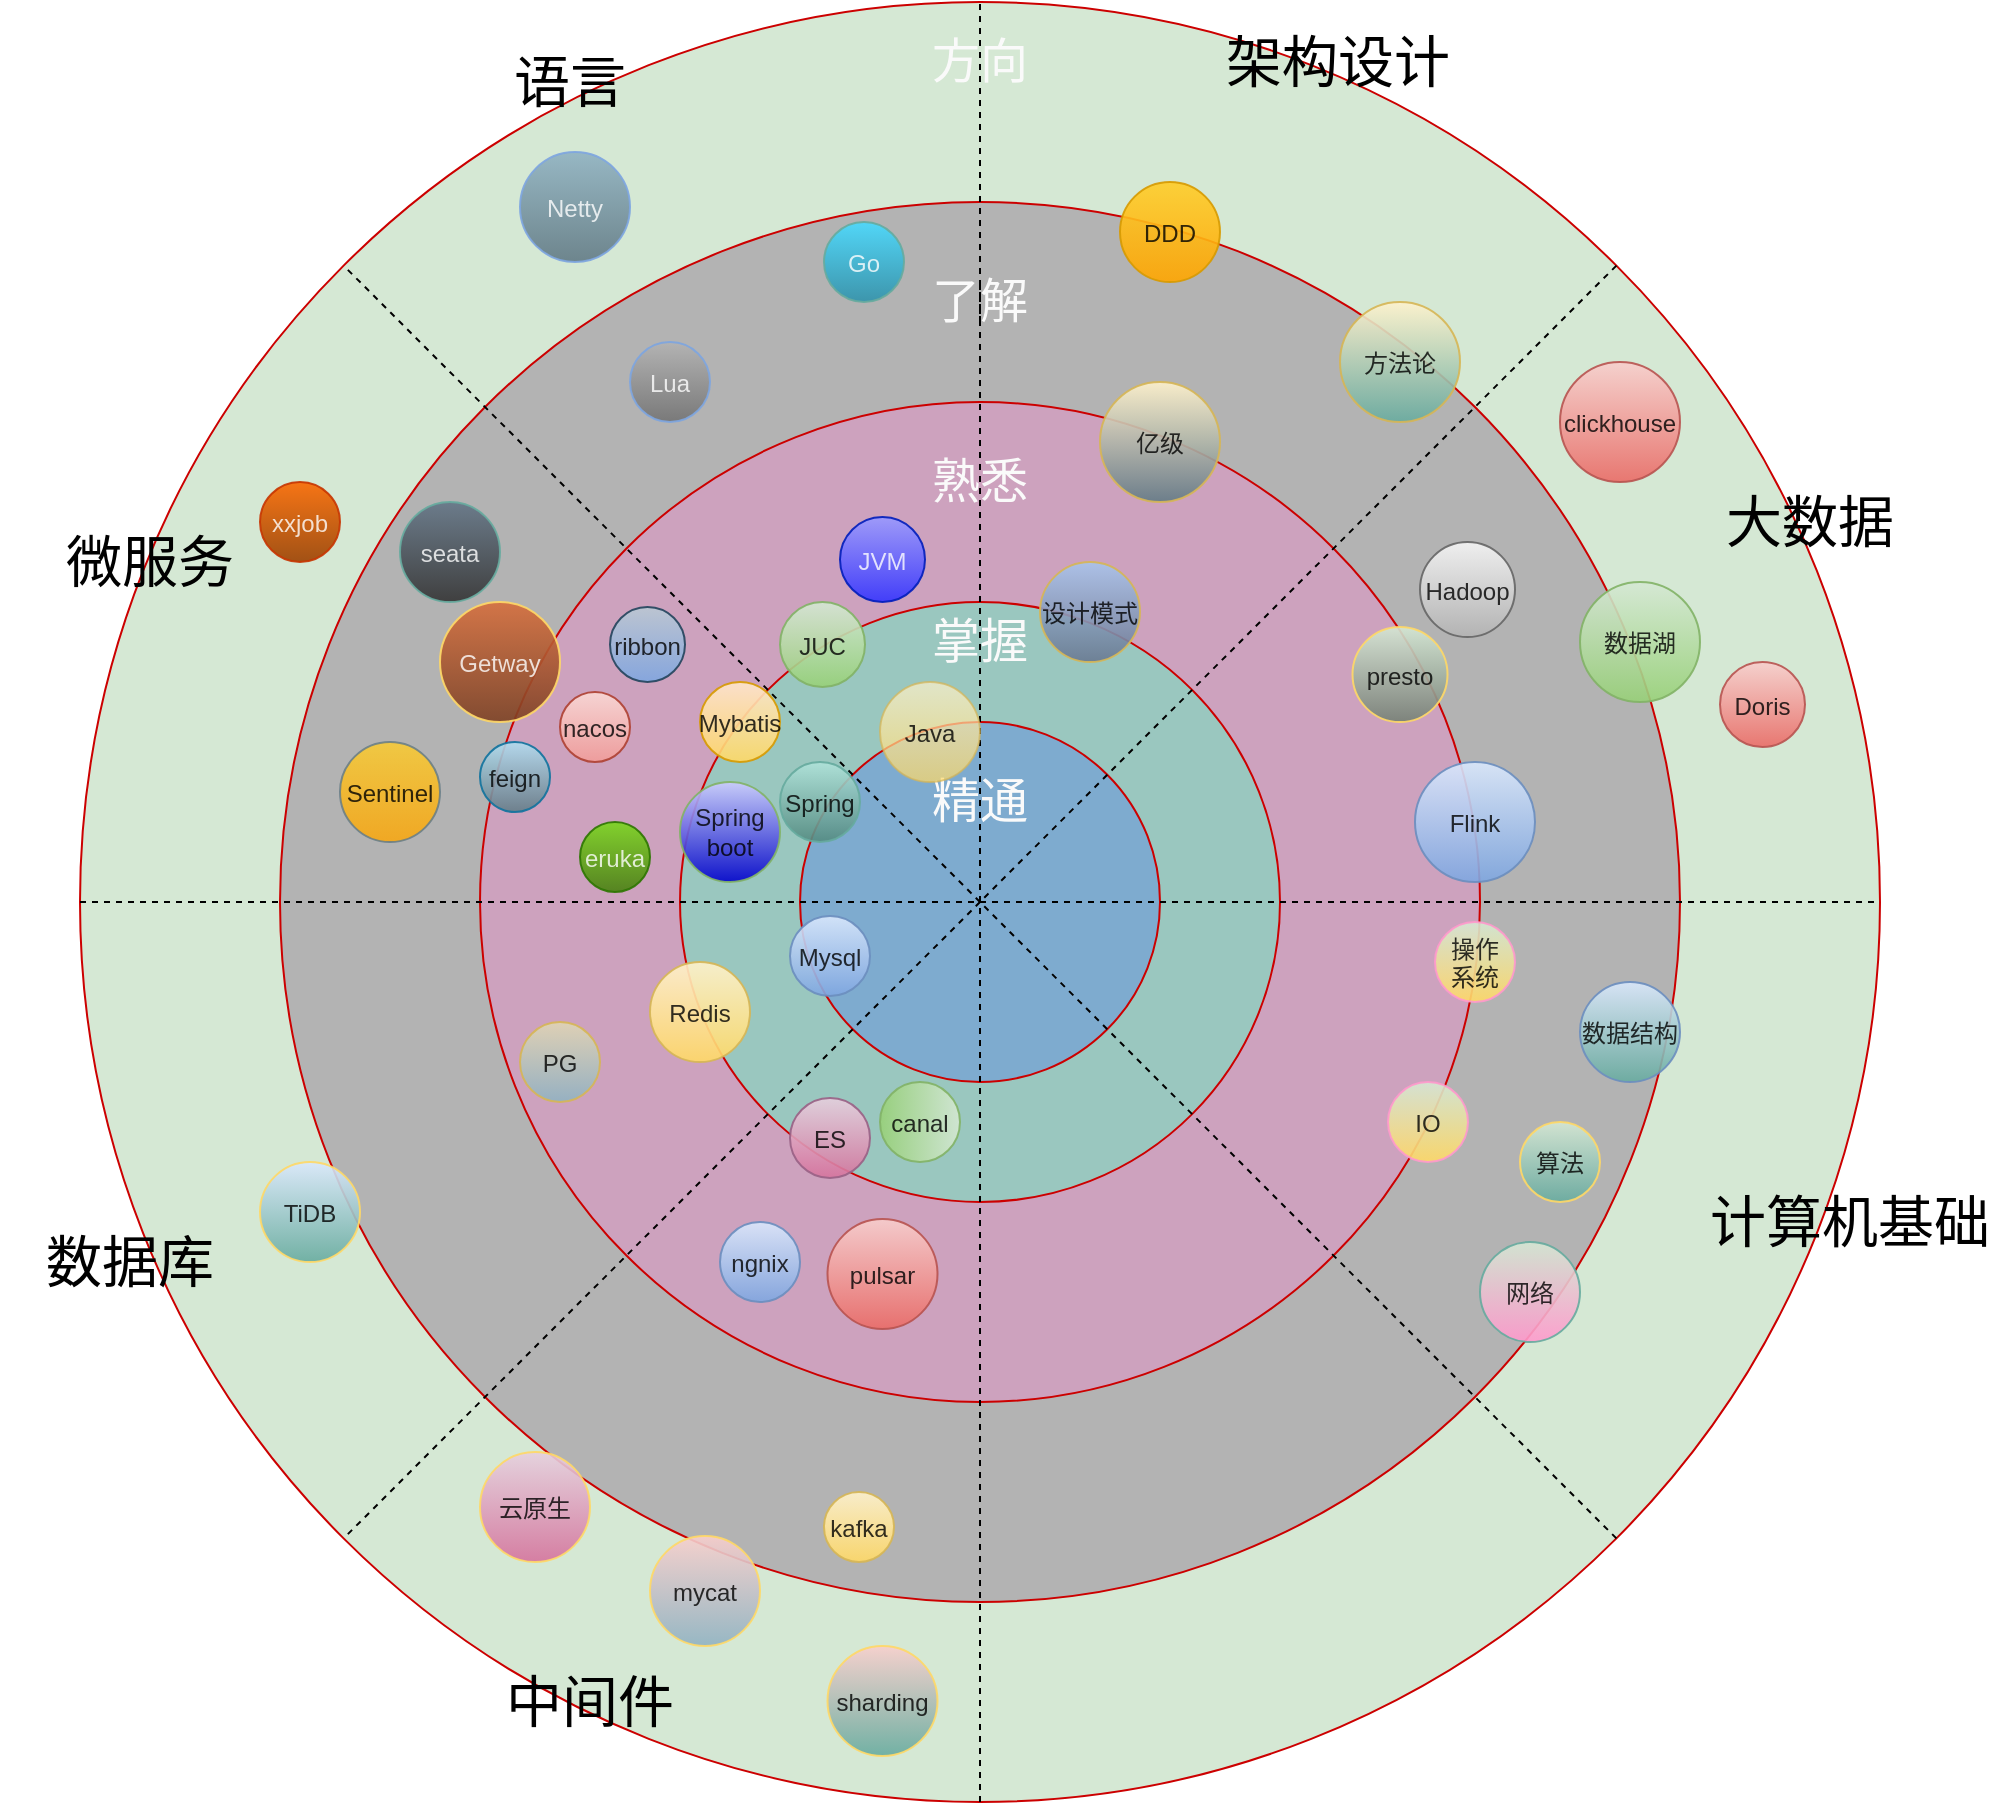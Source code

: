 <mxfile version="14.9.6" type="device"><diagram id="8foExrAY9KcWHvkDPbok" name="第 1 页"><mxGraphModel dx="2489" dy="2025" grid="1" gridSize="10" guides="1" tooltips="1" connect="1" arrows="1" fold="1" page="1" pageScale="1" pageWidth="827" pageHeight="1169" math="0" shadow="0"><root><mxCell id="0"/><mxCell id="1" parent="0"/><mxCell id="8k-0KubLk6r7ZFgnLAVF-6" value="" style="ellipse;whiteSpace=wrap;html=1;aspect=fixed;fillColor=#D5E8D4;strokeColor=#CC0000;" parent="1" vertex="1"><mxGeometry x="-140" y="-210" width="900" height="900" as="geometry"/></mxCell><mxCell id="8k-0KubLk6r7ZFgnLAVF-5" value="" style="ellipse;whiteSpace=wrap;html=1;aspect=fixed;fillColor=#B3B3B3;strokeColor=#CC0000;" parent="1" vertex="1"><mxGeometry x="-40" y="-110" width="700" height="700" as="geometry"/></mxCell><mxCell id="8k-0KubLk6r7ZFgnLAVF-4" value="" style="ellipse;whiteSpace=wrap;html=1;aspect=fixed;fillColor=#CDA2BE;strokeColor=#CC0000;" parent="1" vertex="1"><mxGeometry x="60" y="-10" width="500" height="500" as="geometry"/></mxCell><mxCell id="8k-0KubLk6r7ZFgnLAVF-3" value="" style="ellipse;whiteSpace=wrap;html=1;aspect=fixed;fillColor=#9AC7BF;strokeColor=#CC0000;" parent="1" vertex="1"><mxGeometry x="160" y="90" width="300" height="300" as="geometry"/></mxCell><mxCell id="8k-0KubLk6r7ZFgnLAVF-2" value="" style="ellipse;whiteSpace=wrap;html=1;aspect=fixed;fillColor=#7EABCF;strokeColor=#CC0000;" parent="1" vertex="1"><mxGeometry x="220" y="150" width="180" height="180" as="geometry"/></mxCell><mxCell id="8k-0KubLk6r7ZFgnLAVF-8" value="" style="endArrow=none;dashed=1;html=1;entryX=0.5;entryY=0;entryDx=0;entryDy=0;exitX=0.5;exitY=1;exitDx=0;exitDy=0;" parent="1" source="8k-0KubLk6r7ZFgnLAVF-16" target="8k-0KubLk6r7ZFgnLAVF-6" edge="1"><mxGeometry width="50" height="50" relative="1" as="geometry"><mxPoint x="310" y="710" as="sourcePoint"/><mxPoint x="330" y="220" as="targetPoint"/></mxGeometry></mxCell><mxCell id="8k-0KubLk6r7ZFgnLAVF-9" value="" style="endArrow=none;dashed=1;html=1;exitX=0;exitY=0.5;exitDx=0;exitDy=0;entryX=1;entryY=0.5;entryDx=0;entryDy=0;" parent="1" source="8k-0KubLk6r7ZFgnLAVF-6" target="8k-0KubLk6r7ZFgnLAVF-6" edge="1"><mxGeometry width="50" height="50" relative="1" as="geometry"><mxPoint x="280" y="270" as="sourcePoint"/><mxPoint x="330" y="220" as="targetPoint"/></mxGeometry></mxCell><mxCell id="8k-0KubLk6r7ZFgnLAVF-10" value="" style="endArrow=none;dashed=1;html=1;entryX=0;entryY=0;entryDx=0;entryDy=0;exitX=1;exitY=1;exitDx=0;exitDy=0;" parent="1" source="8k-0KubLk6r7ZFgnLAVF-6" target="8k-0KubLk6r7ZFgnLAVF-6" edge="1"><mxGeometry width="50" height="50" relative="1" as="geometry"><mxPoint x="-360" y="20" as="sourcePoint"/><mxPoint x="-310" y="-30" as="targetPoint"/></mxGeometry></mxCell><mxCell id="8k-0KubLk6r7ZFgnLAVF-11" value="" style="endArrow=none;dashed=1;html=1;entryX=0;entryY=1;entryDx=0;entryDy=0;exitX=1;exitY=0;exitDx=0;exitDy=0;" parent="1" source="8k-0KubLk6r7ZFgnLAVF-6" target="8k-0KubLk6r7ZFgnLAVF-6" edge="1"><mxGeometry width="50" height="50" relative="1" as="geometry"><mxPoint x="-230" y="590" as="sourcePoint"/><mxPoint x="-180" y="540" as="targetPoint"/></mxGeometry></mxCell><mxCell id="8k-0KubLk6r7ZFgnLAVF-13" value="精通" style="text;html=1;strokeColor=none;fillColor=none;align=center;verticalAlign=middle;whiteSpace=wrap;rounded=0;fontSize=24;fontColor=#FAFAFA;" parent="1" vertex="1"><mxGeometry x="280" y="180" width="60" height="20" as="geometry"/></mxCell><mxCell id="8k-0KubLk6r7ZFgnLAVF-15" value="掌握" style="text;html=1;strokeColor=none;fillColor=none;align=center;verticalAlign=middle;whiteSpace=wrap;rounded=0;fontSize=24;fontColor=#FAFAFA;" parent="1" vertex="1"><mxGeometry x="280" y="100" width="60" height="20" as="geometry"/></mxCell><mxCell id="8k-0KubLk6r7ZFgnLAVF-16" value="了解" style="text;html=1;strokeColor=none;fillColor=none;align=center;verticalAlign=middle;whiteSpace=wrap;rounded=0;fontSize=24;fontColor=#FAFAFA;" parent="1" vertex="1"><mxGeometry x="280" y="-70" width="60" height="20" as="geometry"/></mxCell><mxCell id="8k-0KubLk6r7ZFgnLAVF-17" value="" style="endArrow=none;dashed=1;html=1;entryX=0.5;entryY=0;entryDx=0;entryDy=0;exitX=0.5;exitY=1;exitDx=0;exitDy=0;" parent="1" source="8k-0KubLk6r7ZFgnLAVF-6" target="8k-0KubLk6r7ZFgnLAVF-16" edge="1"><mxGeometry width="50" height="50" relative="1" as="geometry"><mxPoint x="310" y="690" as="sourcePoint"/><mxPoint x="310" y="-210.0" as="targetPoint"/></mxGeometry></mxCell><mxCell id="8k-0KubLk6r7ZFgnLAVF-19" value="熟悉" style="text;html=1;strokeColor=none;fillColor=none;align=center;verticalAlign=middle;whiteSpace=wrap;rounded=0;fontSize=24;fontColor=#FAFAFA;" parent="1" vertex="1"><mxGeometry x="280" y="20" width="60" height="20" as="geometry"/></mxCell><mxCell id="8k-0KubLk6r7ZFgnLAVF-20" value="方向" style="text;html=1;strokeColor=none;fillColor=none;align=center;verticalAlign=middle;whiteSpace=wrap;rounded=0;fontSize=24;fontColor=#FAFAFA;" parent="1" vertex="1"><mxGeometry x="280" y="-190" width="60" height="20" as="geometry"/></mxCell><mxCell id="8k-0KubLk6r7ZFgnLAVF-21" value="Java" style="ellipse;aspect=fixed;fillColor=#fff2cc;fontSize=12;strokeColor=#d6b656;textOpacity=80;shadow=0;sketch=0;opacity=70;gradientColor=#FFD966;" parent="1" vertex="1"><mxGeometry x="260" y="130" width="50" height="50" as="geometry"/></mxCell><mxCell id="8k-0KubLk6r7ZFgnLAVF-22" value="Mysql" style="ellipse;aspect=fixed;fillColor=#dae8fc;fontSize=12;strokeColor=#6c8ebf;textOpacity=80;shadow=0;sketch=0;opacity=90;gradientColor=#7EA6E0;" parent="1" vertex="1"><mxGeometry x="215" y="247" width="40" height="40" as="geometry"/></mxCell><mxCell id="8k-0KubLk6r7ZFgnLAVF-23" value="JUC" style="ellipse;aspect=fixed;fillColor=#d5e8d4;fontSize=12;strokeColor=#82b366;textOpacity=80;shadow=0;sketch=0;opacity=90;gradientColor=#97D077;" parent="1" vertex="1"><mxGeometry x="210" y="90" width="42.5" height="42.5" as="geometry"/></mxCell><mxCell id="8k-0KubLk6r7ZFgnLAVF-24" value="Spring" style="ellipse;aspect=fixed;fontSize=12;textOpacity=80;shadow=0;sketch=0;opacity=90;strokeColor=#67AB9F;fillColor=#B0E3DA;gradientColor=#538A80;" parent="1" vertex="1"><mxGeometry x="210" y="170" width="40" height="40" as="geometry"/></mxCell><mxCell id="8k-0KubLk6r7ZFgnLAVF-25" value="Mybatis" style="ellipse;aspect=fixed;fillColor=#ffe6cc;fontSize=12;strokeColor=#d79b00;textOpacity=80;shadow=0;sketch=0;opacity=90;gradientColor=#FFD966;" parent="1" vertex="1"><mxGeometry x="170" y="130" width="40" height="40" as="geometry"/></mxCell><mxCell id="8k-0KubLk6r7ZFgnLAVF-26" value="Redis" style="ellipse;aspect=fixed;fillColor=#fff2cc;fontSize=12;strokeColor=#d6b656;textOpacity=80;shadow=0;sketch=0;opacity=90;gradientColor=#ffd966;" parent="1" vertex="1"><mxGeometry x="145" y="270" width="50" height="50" as="geometry"/></mxCell><mxCell id="8k-0KubLk6r7ZFgnLAVF-27" value="Spring&#10;boot" style="ellipse;aspect=fixed;fontSize=12;strokeColor=#82b366;textOpacity=80;shadow=0;sketch=0;opacity=90;whiteSpace=wrap;fillColor=#CCCCFF;gradientColor=#0000CC;" parent="1" vertex="1"><mxGeometry x="160" y="180" width="50" height="50" as="geometry"/></mxCell><mxCell id="8k-0KubLk6r7ZFgnLAVF-29" value="ES" style="ellipse;aspect=fixed;fillColor=#e6d0de;fontSize=12;strokeColor=#996185;textOpacity=80;shadow=0;sketch=0;opacity=90;gradientColor=#d5739d;" parent="1" vertex="1"><mxGeometry x="215" y="338" width="40" height="40" as="geometry"/></mxCell><mxCell id="8k-0KubLk6r7ZFgnLAVF-30" value="微服务" style="text;html=1;strokeColor=none;fillColor=none;align=center;verticalAlign=middle;whiteSpace=wrap;rounded=0;shadow=0;sketch=0;fontSize=28;opacity=90;fontFamily=Comic Sans MS;" parent="1" vertex="1"><mxGeometry x="-180" y="50" width="150" height="40" as="geometry"/></mxCell><mxCell id="8k-0KubLk6r7ZFgnLAVF-32" value="数据库" style="text;html=1;strokeColor=none;fillColor=none;align=center;verticalAlign=middle;whiteSpace=wrap;rounded=0;shadow=0;sketch=0;fontSize=28;opacity=90;fontFamily=Comic Sans MS;" parent="1" vertex="1"><mxGeometry x="-160" y="400" width="90" height="40" as="geometry"/></mxCell><mxCell id="8k-0KubLk6r7ZFgnLAVF-33" value="中间件" style="text;html=1;strokeColor=none;fillColor=none;align=center;verticalAlign=middle;whiteSpace=wrap;rounded=0;shadow=0;sketch=0;fontSize=28;opacity=90;fontFamily=Comic Sans MS;" parent="1" vertex="1"><mxGeometry x="70" y="620" width="90" height="40" as="geometry"/></mxCell><mxCell id="8k-0KubLk6r7ZFgnLAVF-34" value="语言" style="text;html=1;strokeColor=none;fillColor=none;align=center;verticalAlign=middle;whiteSpace=wrap;rounded=0;shadow=0;sketch=0;fontSize=28;opacity=90;fontFamily=Comic Sans MS;" parent="1" vertex="1"><mxGeometry x="30" y="-190" width="150" height="40" as="geometry"/></mxCell><mxCell id="8k-0KubLk6r7ZFgnLAVF-35" value="JVM" style="ellipse;aspect=fixed;fontSize=12;strokeColor=#001DBC;textOpacity=80;shadow=0;sketch=0;opacity=90;fontColor=#ffffff;gradientColor=#3333FF;fillColor=#9999FF;" parent="1" vertex="1"><mxGeometry x="240" y="47.5" width="42.5" height="42.5" as="geometry"/></mxCell><mxCell id="8k-0KubLk6r7ZFgnLAVF-38" value="Getway" style="ellipse;aspect=fixed;fontSize=12;textOpacity=80;shadow=0;sketch=0;opacity=90;fontColor=#ffffff;gradientColor=#7D4023;fillColor=#D66E3C;strokeColor=#FFD966;" parent="1" vertex="1"><mxGeometry x="40" y="90" width="60" height="60" as="geometry"/></mxCell><mxCell id="8k-0KubLk6r7ZFgnLAVF-44" value="nacos" style="ellipse;aspect=fixed;fillColor=#fad9d5;fontSize=12;strokeColor=#ae4132;textOpacity=80;shadow=0;sketch=0;opacity=90;gradientColor=#F19C99;" parent="1" vertex="1"><mxGeometry x="100" y="135" width="35" height="35" as="geometry"/></mxCell><mxCell id="8k-0KubLk6r7ZFgnLAVF-46" value="eruka" style="ellipse;aspect=fixed;fontSize=12;strokeColor=#2D7600;textOpacity=80;shadow=0;sketch=0;opacity=90;fontColor=#ffffff;fillColor=#7AD61D;gradientColor=#498011;" parent="1" vertex="1"><mxGeometry x="110" y="200" width="35" height="35" as="geometry"/></mxCell><mxCell id="8k-0KubLk6r7ZFgnLAVF-47" value="ribbon" style="ellipse;aspect=fixed;fillColor=#bac8d3;fontSize=12;strokeColor=#23445d;textOpacity=80;shadow=0;sketch=0;opacity=90;gradientColor=#7EA6E0;" parent="1" vertex="1"><mxGeometry x="125" y="92.5" width="37.5" height="37.5" as="geometry"/></mxCell><mxCell id="8k-0KubLk6r7ZFgnLAVF-48" value="feign" style="ellipse;aspect=fixed;fontSize=12;strokeColor=#10739e;textOpacity=80;shadow=0;sketch=0;opacity=90;fillColor=#B1DDF0;gradientColor=#647C87;" parent="1" vertex="1"><mxGeometry x="60" y="160" width="35" height="35" as="geometry"/></mxCell><mxCell id="8k-0KubLk6r7ZFgnLAVF-49" value="Sentinel" style="ellipse;aspect=fixed;fillColor=#ffcd28;fontSize=12;textOpacity=80;shadow=0;sketch=0;opacity=80;gradientColor=#ffa500;strokeColor=#627A85;" parent="1" vertex="1"><mxGeometry x="-10" y="160" width="50" height="50" as="geometry"/></mxCell><mxCell id="8k-0KubLk6r7ZFgnLAVF-50" value="seata" style="ellipse;aspect=fixed;fillColor=#647687;fontSize=12;textOpacity=80;shadow=0;sketch=0;opacity=90;fontColor=#ffffff;gradientColor=#333333;strokeColor=#67AB9F;" parent="1" vertex="1"><mxGeometry x="20" y="40" width="50" height="50" as="geometry"/></mxCell><mxCell id="8k-0KubLk6r7ZFgnLAVF-51" value="xxjob" style="ellipse;aspect=fixed;fontSize=12;strokeColor=#C73500;textOpacity=80;shadow=0;sketch=0;opacity=90;fontColor=#ffffff;fillColor=#FA6800;gradientColor=#9C4100;" parent="1" vertex="1"><mxGeometry x="-50" y="30" width="40" height="40" as="geometry"/></mxCell><mxCell id="8k-0KubLk6r7ZFgnLAVF-52" value="pulsar" style="ellipse;aspect=fixed;fillColor=#f8cecc;fontSize=12;strokeColor=#b85450;textOpacity=80;shadow=0;sketch=0;opacity=90;gradientColor=#ea6b66;" parent="1" vertex="1"><mxGeometry x="233.75" y="398.5" width="55" height="55" as="geometry"/></mxCell><mxCell id="8k-0KubLk6r7ZFgnLAVF-53" value="kafka" style="ellipse;aspect=fixed;fillColor=#fff2cc;fontSize=12;strokeColor=#d6b656;textOpacity=80;shadow=0;sketch=0;opacity=90;gradientColor=#ffd966;" parent="1" vertex="1"><mxGeometry x="232" y="535" width="35" height="35" as="geometry"/></mxCell><mxCell id="8k-0KubLk6r7ZFgnLAVF-54" value="canal" style="ellipse;aspect=fixed;fillColor=#d5e8d4;fontSize=12;strokeColor=#82b366;textOpacity=80;shadow=0;sketch=0;opacity=90;gradientColor=#97d077;direction=south;" parent="1" vertex="1"><mxGeometry x="260" y="330" width="40" height="40" as="geometry"/></mxCell><mxCell id="8k-0KubLk6r7ZFgnLAVF-55" value="ngnix" style="ellipse;aspect=fixed;fillColor=#dae8fc;fontSize=12;strokeColor=#6c8ebf;textOpacity=80;shadow=0;sketch=0;opacity=90;gradientColor=#7ea6e0;" parent="1" vertex="1"><mxGeometry x="180" y="400" width="40" height="40" as="geometry"/></mxCell><mxCell id="8k-0KubLk6r7ZFgnLAVF-56" value="Go" style="ellipse;aspect=fixed;fontSize=12;textOpacity=80;shadow=0;sketch=0;opacity=90;fontColor=#ffffff;fillColor=#47DAFF;gradientColor=#3092AB;strokeColor=#67AB9F;" parent="1" vertex="1"><mxGeometry x="232" y="-100" width="40" height="40" as="geometry"/></mxCell><mxCell id="8k-0KubLk6r7ZFgnLAVF-57" value="Lua" style="ellipse;aspect=fixed;fontSize=12;textOpacity=80;shadow=0;sketch=0;opacity=90;fontColor=#ffffff;fillColor=#B3B3B3;gradientColor=#737373;strokeColor=#7EA6E0;" parent="1" vertex="1"><mxGeometry x="135" y="-40" width="40" height="40" as="geometry"/></mxCell><mxCell id="8k-0KubLk6r7ZFgnLAVF-59" value="Netty" style="ellipse;aspect=fixed;fontSize=12;textOpacity=80;shadow=0;sketch=0;opacity=90;fontColor=#ffffff;strokeColor=#7EA6E0;fillColor=#90B2C2;gradientColor=#627A85;" parent="1" vertex="1"><mxGeometry x="80" y="-135" width="55" height="55" as="geometry"/></mxCell><mxCell id="8k-0KubLk6r7ZFgnLAVF-60" value="PG" style="ellipse;aspect=fixed;fontSize=12;strokeColor=#d6b656;textOpacity=80;shadow=0;sketch=0;opacity=90;fillColor=#E0D5B4;gradientColor=#90B2C2;" parent="1" vertex="1"><mxGeometry x="80" y="300" width="40" height="40" as="geometry"/></mxCell><mxCell id="8k-0KubLk6r7ZFgnLAVF-61" value="架构设计" style="text;html=1;strokeColor=none;fillColor=none;align=center;verticalAlign=middle;whiteSpace=wrap;rounded=0;shadow=0;sketch=0;fontSize=28;opacity=90;fontFamily=Comic Sans MS;" parent="1" vertex="1"><mxGeometry x="414" y="-200" width="150" height="40" as="geometry"/></mxCell><mxCell id="8k-0KubLk6r7ZFgnLAVF-62" value="DDD" style="ellipse;aspect=fixed;fontSize=12;textOpacity=80;shadow=0;sketch=0;opacity=90;fillColor=#ffcd28;gradientColor=#ffa500;strokeColor=#d79b00;" parent="1" vertex="1"><mxGeometry x="380" y="-120" width="50" height="50" as="geometry"/></mxCell><mxCell id="8k-0KubLk6r7ZFgnLAVF-63" value="方法论" style="ellipse;aspect=fixed;fontSize=12;textOpacity=80;shadow=0;sketch=0;opacity=90;fillColor=#fff2cc;strokeColor=#d6b656;gradientColor=#67AB9F;" parent="1" vertex="1"><mxGeometry x="490" y="-60" width="60" height="60" as="geometry"/></mxCell><mxCell id="8k-0KubLk6r7ZFgnLAVF-64" value="大数据" style="text;html=1;strokeColor=none;fillColor=none;align=center;verticalAlign=middle;whiteSpace=wrap;rounded=0;shadow=0;sketch=0;fontSize=28;opacity=90;fontFamily=Comic Sans MS;" parent="1" vertex="1"><mxGeometry x="650" y="30" width="150" height="40" as="geometry"/></mxCell><mxCell id="8k-0KubLk6r7ZFgnLAVF-65" value="Hadoop" style="ellipse;aspect=fixed;fontSize=12;textOpacity=80;shadow=0;sketch=0;opacity=90;fillColor=#f5f5f5;gradientColor=#b3b3b3;strokeColor=#666666;" parent="1" vertex="1"><mxGeometry x="530" y="60" width="47.5" height="47.5" as="geometry"/></mxCell><mxCell id="8k-0KubLk6r7ZFgnLAVF-66" value="数据湖" style="ellipse;aspect=fixed;fontSize=12;textOpacity=80;shadow=0;sketch=0;opacity=90;fillColor=#d5e8d4;gradientColor=#97d077;strokeColor=#82b366;" parent="1" vertex="1"><mxGeometry x="610" y="80" width="60" height="60" as="geometry"/></mxCell><mxCell id="8k-0KubLk6r7ZFgnLAVF-67" value="Flink" style="ellipse;aspect=fixed;fontSize=12;textOpacity=80;shadow=0;sketch=0;opacity=90;fillColor=#dae8fc;gradientColor=#7ea6e0;strokeColor=#6c8ebf;" parent="1" vertex="1"><mxGeometry x="527.5" y="170" width="60" height="60" as="geometry"/></mxCell><mxCell id="8k-0KubLk6r7ZFgnLAVF-68" value="presto" style="ellipse;aspect=fixed;fontSize=12;textOpacity=80;shadow=0;sketch=0;opacity=90;fillColor=#D5E8D4;gradientColor=#758075;strokeColor=#FFD966;" parent="1" vertex="1"><mxGeometry x="496.25" y="102.5" width="47.5" height="47.5" as="geometry"/></mxCell><mxCell id="8k-0KubLk6r7ZFgnLAVF-69" value="clickhouse" style="ellipse;aspect=fixed;fontSize=12;textOpacity=80;shadow=0;sketch=0;opacity=90;fillColor=#f8cecc;gradientColor=#ea6b66;strokeColor=#b85450;" parent="1" vertex="1"><mxGeometry x="600" y="-30" width="60" height="60" as="geometry"/></mxCell><mxCell id="8k-0KubLk6r7ZFgnLAVF-70" value="设计模式" style="ellipse;aspect=fixed;fontSize=12;textOpacity=80;shadow=0;sketch=0;opacity=90;strokeColor=#d6b656;fillColor=#A9C4EB;gradientColor=#697991;" parent="1" vertex="1"><mxGeometry x="340" y="70" width="50" height="50" as="geometry"/></mxCell><mxCell id="8k-0KubLk6r7ZFgnLAVF-71" value="云原生" style="ellipse;aspect=fixed;fillColor=#e6d0de;fontSize=12;textOpacity=80;shadow=0;sketch=0;opacity=90;gradientColor=#d5739d;strokeColor=#FFD966;" parent="1" vertex="1"><mxGeometry x="60" y="515" width="55" height="55" as="geometry"/></mxCell><mxCell id="8k-0KubLk6r7ZFgnLAVF-72" value="计算机基础" style="text;html=1;strokeColor=none;fillColor=none;align=center;verticalAlign=middle;whiteSpace=wrap;rounded=0;shadow=0;sketch=0;fontSize=28;opacity=90;fontFamily=Comic Sans MS;" parent="1" vertex="1"><mxGeometry x="670" y="380" width="150" height="40" as="geometry"/></mxCell><mxCell id="8k-0KubLk6r7ZFgnLAVF-73" value="数据结构" style="ellipse;aspect=fixed;fontSize=12;textOpacity=80;shadow=0;sketch=0;opacity=90;fillColor=#dae8fc;strokeColor=#6c8ebf;gradientColor=#67AB9F;" parent="1" vertex="1"><mxGeometry x="610" y="280" width="50" height="50" as="geometry"/></mxCell><mxCell id="8k-0KubLk6r7ZFgnLAVF-74" value="算法" style="ellipse;aspect=fixed;fontSize=12;textOpacity=80;shadow=0;sketch=0;opacity=90;gradientColor=#67AB9F;fillColor=#D5E8D4;strokeColor=#FFD966;" parent="1" vertex="1"><mxGeometry x="580" y="350" width="40" height="40" as="geometry"/></mxCell><mxCell id="8k-0KubLk6r7ZFgnLAVF-75" value="网络" style="ellipse;aspect=fixed;fontSize=12;textOpacity=80;shadow=0;sketch=0;opacity=90;fillColor=#D5E8D4;gradientColor=#FF99CC;strokeColor=#67AB9F;" parent="1" vertex="1"><mxGeometry x="560" y="410" width="50" height="50" as="geometry"/></mxCell><mxCell id="8k-0KubLk6r7ZFgnLAVF-76" value="IO" style="ellipse;aspect=fixed;fontSize=12;textOpacity=80;shadow=0;sketch=0;opacity=90;fillColor=#D5E8D4;gradientColor=#FFD966;strokeColor=#FF99CC;" parent="1" vertex="1"><mxGeometry x="514" y="330" width="40" height="40" as="geometry"/></mxCell><mxCell id="8k-0KubLk6r7ZFgnLAVF-77" value="TiDB" style="ellipse;aspect=fixed;fillColor=#dae8fc;fontSize=12;textOpacity=80;shadow=0;sketch=0;opacity=90;gradientColor=#67AB9F;strokeColor=#FFD966;" parent="1" vertex="1"><mxGeometry x="-50" y="370" width="50" height="50" as="geometry"/></mxCell><mxCell id="8k-0KubLk6r7ZFgnLAVF-78" value="亿级" style="ellipse;aspect=fixed;fontSize=12;textOpacity=80;shadow=0;sketch=0;opacity=90;fillColor=#fff2cc;strokeColor=#d6b656;gradientColor=#627A85;" parent="1" vertex="1"><mxGeometry x="370" y="-20" width="60" height="60" as="geometry"/></mxCell><mxCell id="8k-0KubLk6r7ZFgnLAVF-79" value="操作&#10;系统" style="ellipse;aspect=fixed;fontSize=12;textOpacity=80;shadow=0;sketch=0;opacity=90;fillColor=#D5E8D4;strokeColor=#FF99CC;gradientColor=#FFD966;" parent="1" vertex="1"><mxGeometry x="537.5" y="250" width="40" height="40" as="geometry"/></mxCell><mxCell id="8k-0KubLk6r7ZFgnLAVF-81" value="mycat" style="ellipse;aspect=fixed;fillColor=#f8cecc;fontSize=12;textOpacity=80;shadow=0;sketch=0;opacity=90;gradientColor=#90B2C2;strokeColor=#FFD966;" parent="1" vertex="1"><mxGeometry x="145" y="557" width="55" height="55" as="geometry"/></mxCell><mxCell id="8k-0KubLk6r7ZFgnLAVF-82" value="sharding" style="ellipse;aspect=fixed;fillColor=#f8cecc;fontSize=12;textOpacity=80;shadow=0;sketch=0;opacity=90;gradientColor=#67AB9F;strokeColor=#FFD966;" parent="1" vertex="1"><mxGeometry x="233.75" y="612" width="55" height="55" as="geometry"/></mxCell><mxCell id="yW9li59nMLkMMnAhZZCu-1" value="Doris" style="ellipse;aspect=fixed;fontSize=12;textOpacity=80;shadow=0;sketch=0;opacity=90;fillColor=#f8cecc;gradientColor=#ea6b66;strokeColor=#b85450;" vertex="1" parent="1"><mxGeometry x="680" y="120" width="42.5" height="42.5" as="geometry"/></mxCell></root></mxGraphModel></diagram></mxfile>